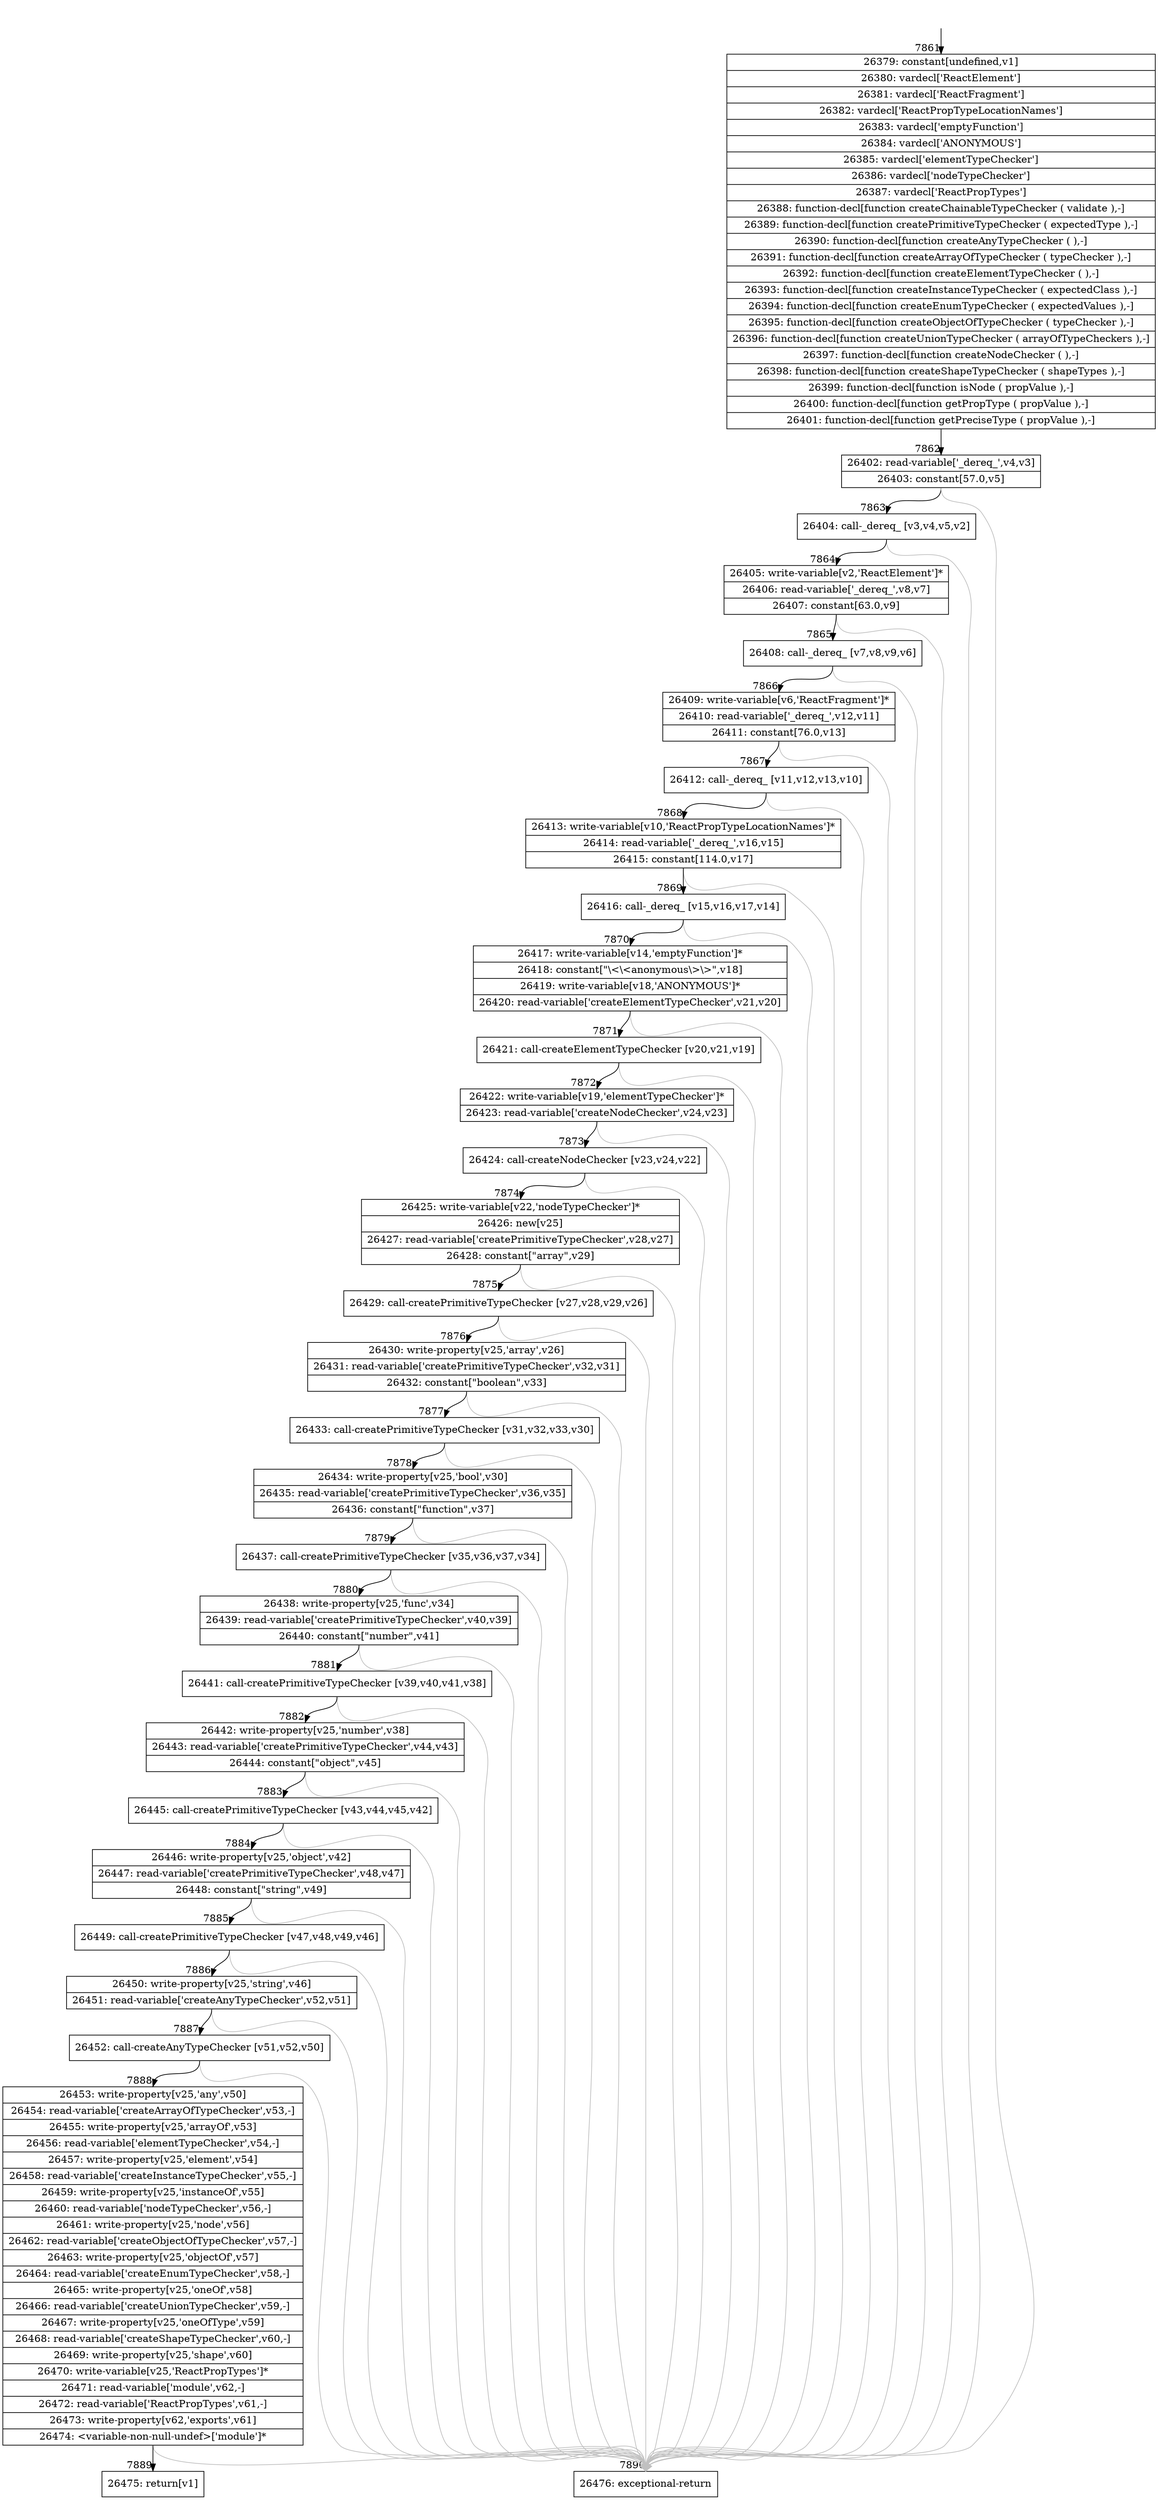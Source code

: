 digraph {
rankdir="TD"
BB_entry537[shape=none,label=""];
BB_entry537 -> BB7861 [tailport=s, headport=n, headlabel="    7861"]
BB7861 [shape=record label="{26379: constant[undefined,v1]|26380: vardecl['ReactElement']|26381: vardecl['ReactFragment']|26382: vardecl['ReactPropTypeLocationNames']|26383: vardecl['emptyFunction']|26384: vardecl['ANONYMOUS']|26385: vardecl['elementTypeChecker']|26386: vardecl['nodeTypeChecker']|26387: vardecl['ReactPropTypes']|26388: function-decl[function createChainableTypeChecker ( validate ),-]|26389: function-decl[function createPrimitiveTypeChecker ( expectedType ),-]|26390: function-decl[function createAnyTypeChecker ( ),-]|26391: function-decl[function createArrayOfTypeChecker ( typeChecker ),-]|26392: function-decl[function createElementTypeChecker ( ),-]|26393: function-decl[function createInstanceTypeChecker ( expectedClass ),-]|26394: function-decl[function createEnumTypeChecker ( expectedValues ),-]|26395: function-decl[function createObjectOfTypeChecker ( typeChecker ),-]|26396: function-decl[function createUnionTypeChecker ( arrayOfTypeCheckers ),-]|26397: function-decl[function createNodeChecker ( ),-]|26398: function-decl[function createShapeTypeChecker ( shapeTypes ),-]|26399: function-decl[function isNode ( propValue ),-]|26400: function-decl[function getPropType ( propValue ),-]|26401: function-decl[function getPreciseType ( propValue ),-]}" ] 
BB7861 -> BB7862 [tailport=s, headport=n, headlabel="      7862"]
BB7862 [shape=record label="{26402: read-variable['_dereq_',v4,v3]|26403: constant[57.0,v5]}" ] 
BB7862 -> BB7863 [tailport=s, headport=n, headlabel="      7863"]
BB7862 -> BB7890 [tailport=s, headport=n, color=gray, headlabel="      7890"]
BB7863 [shape=record label="{26404: call-_dereq_ [v3,v4,v5,v2]}" ] 
BB7863 -> BB7864 [tailport=s, headport=n, headlabel="      7864"]
BB7863 -> BB7890 [tailport=s, headport=n, color=gray]
BB7864 [shape=record label="{26405: write-variable[v2,'ReactElement']*|26406: read-variable['_dereq_',v8,v7]|26407: constant[63.0,v9]}" ] 
BB7864 -> BB7865 [tailport=s, headport=n, headlabel="      7865"]
BB7864 -> BB7890 [tailport=s, headport=n, color=gray]
BB7865 [shape=record label="{26408: call-_dereq_ [v7,v8,v9,v6]}" ] 
BB7865 -> BB7866 [tailport=s, headport=n, headlabel="      7866"]
BB7865 -> BB7890 [tailport=s, headport=n, color=gray]
BB7866 [shape=record label="{26409: write-variable[v6,'ReactFragment']*|26410: read-variable['_dereq_',v12,v11]|26411: constant[76.0,v13]}" ] 
BB7866 -> BB7867 [tailport=s, headport=n, headlabel="      7867"]
BB7866 -> BB7890 [tailport=s, headport=n, color=gray]
BB7867 [shape=record label="{26412: call-_dereq_ [v11,v12,v13,v10]}" ] 
BB7867 -> BB7868 [tailport=s, headport=n, headlabel="      7868"]
BB7867 -> BB7890 [tailport=s, headport=n, color=gray]
BB7868 [shape=record label="{26413: write-variable[v10,'ReactPropTypeLocationNames']*|26414: read-variable['_dereq_',v16,v15]|26415: constant[114.0,v17]}" ] 
BB7868 -> BB7869 [tailport=s, headport=n, headlabel="      7869"]
BB7868 -> BB7890 [tailport=s, headport=n, color=gray]
BB7869 [shape=record label="{26416: call-_dereq_ [v15,v16,v17,v14]}" ] 
BB7869 -> BB7870 [tailport=s, headport=n, headlabel="      7870"]
BB7869 -> BB7890 [tailport=s, headport=n, color=gray]
BB7870 [shape=record label="{26417: write-variable[v14,'emptyFunction']*|26418: constant[\"\\\<\\\<anonymous\\\>\\\>\",v18]|26419: write-variable[v18,'ANONYMOUS']*|26420: read-variable['createElementTypeChecker',v21,v20]}" ] 
BB7870 -> BB7871 [tailport=s, headport=n, headlabel="      7871"]
BB7870 -> BB7890 [tailport=s, headport=n, color=gray]
BB7871 [shape=record label="{26421: call-createElementTypeChecker [v20,v21,v19]}" ] 
BB7871 -> BB7872 [tailport=s, headport=n, headlabel="      7872"]
BB7871 -> BB7890 [tailport=s, headport=n, color=gray]
BB7872 [shape=record label="{26422: write-variable[v19,'elementTypeChecker']*|26423: read-variable['createNodeChecker',v24,v23]}" ] 
BB7872 -> BB7873 [tailport=s, headport=n, headlabel="      7873"]
BB7872 -> BB7890 [tailport=s, headport=n, color=gray]
BB7873 [shape=record label="{26424: call-createNodeChecker [v23,v24,v22]}" ] 
BB7873 -> BB7874 [tailport=s, headport=n, headlabel="      7874"]
BB7873 -> BB7890 [tailport=s, headport=n, color=gray]
BB7874 [shape=record label="{26425: write-variable[v22,'nodeTypeChecker']*|26426: new[v25]|26427: read-variable['createPrimitiveTypeChecker',v28,v27]|26428: constant[\"array\",v29]}" ] 
BB7874 -> BB7875 [tailport=s, headport=n, headlabel="      7875"]
BB7874 -> BB7890 [tailport=s, headport=n, color=gray]
BB7875 [shape=record label="{26429: call-createPrimitiveTypeChecker [v27,v28,v29,v26]}" ] 
BB7875 -> BB7876 [tailport=s, headport=n, headlabel="      7876"]
BB7875 -> BB7890 [tailport=s, headport=n, color=gray]
BB7876 [shape=record label="{26430: write-property[v25,'array',v26]|26431: read-variable['createPrimitiveTypeChecker',v32,v31]|26432: constant[\"boolean\",v33]}" ] 
BB7876 -> BB7877 [tailport=s, headport=n, headlabel="      7877"]
BB7876 -> BB7890 [tailport=s, headport=n, color=gray]
BB7877 [shape=record label="{26433: call-createPrimitiveTypeChecker [v31,v32,v33,v30]}" ] 
BB7877 -> BB7878 [tailport=s, headport=n, headlabel="      7878"]
BB7877 -> BB7890 [tailport=s, headport=n, color=gray]
BB7878 [shape=record label="{26434: write-property[v25,'bool',v30]|26435: read-variable['createPrimitiveTypeChecker',v36,v35]|26436: constant[\"function\",v37]}" ] 
BB7878 -> BB7879 [tailport=s, headport=n, headlabel="      7879"]
BB7878 -> BB7890 [tailport=s, headport=n, color=gray]
BB7879 [shape=record label="{26437: call-createPrimitiveTypeChecker [v35,v36,v37,v34]}" ] 
BB7879 -> BB7880 [tailport=s, headport=n, headlabel="      7880"]
BB7879 -> BB7890 [tailport=s, headport=n, color=gray]
BB7880 [shape=record label="{26438: write-property[v25,'func',v34]|26439: read-variable['createPrimitiveTypeChecker',v40,v39]|26440: constant[\"number\",v41]}" ] 
BB7880 -> BB7881 [tailport=s, headport=n, headlabel="      7881"]
BB7880 -> BB7890 [tailport=s, headport=n, color=gray]
BB7881 [shape=record label="{26441: call-createPrimitiveTypeChecker [v39,v40,v41,v38]}" ] 
BB7881 -> BB7882 [tailport=s, headport=n, headlabel="      7882"]
BB7881 -> BB7890 [tailport=s, headport=n, color=gray]
BB7882 [shape=record label="{26442: write-property[v25,'number',v38]|26443: read-variable['createPrimitiveTypeChecker',v44,v43]|26444: constant[\"object\",v45]}" ] 
BB7882 -> BB7883 [tailport=s, headport=n, headlabel="      7883"]
BB7882 -> BB7890 [tailport=s, headport=n, color=gray]
BB7883 [shape=record label="{26445: call-createPrimitiveTypeChecker [v43,v44,v45,v42]}" ] 
BB7883 -> BB7884 [tailport=s, headport=n, headlabel="      7884"]
BB7883 -> BB7890 [tailport=s, headport=n, color=gray]
BB7884 [shape=record label="{26446: write-property[v25,'object',v42]|26447: read-variable['createPrimitiveTypeChecker',v48,v47]|26448: constant[\"string\",v49]}" ] 
BB7884 -> BB7885 [tailport=s, headport=n, headlabel="      7885"]
BB7884 -> BB7890 [tailport=s, headport=n, color=gray]
BB7885 [shape=record label="{26449: call-createPrimitiveTypeChecker [v47,v48,v49,v46]}" ] 
BB7885 -> BB7886 [tailport=s, headport=n, headlabel="      7886"]
BB7885 -> BB7890 [tailport=s, headport=n, color=gray]
BB7886 [shape=record label="{26450: write-property[v25,'string',v46]|26451: read-variable['createAnyTypeChecker',v52,v51]}" ] 
BB7886 -> BB7887 [tailport=s, headport=n, headlabel="      7887"]
BB7886 -> BB7890 [tailport=s, headport=n, color=gray]
BB7887 [shape=record label="{26452: call-createAnyTypeChecker [v51,v52,v50]}" ] 
BB7887 -> BB7888 [tailport=s, headport=n, headlabel="      7888"]
BB7887 -> BB7890 [tailport=s, headport=n, color=gray]
BB7888 [shape=record label="{26453: write-property[v25,'any',v50]|26454: read-variable['createArrayOfTypeChecker',v53,-]|26455: write-property[v25,'arrayOf',v53]|26456: read-variable['elementTypeChecker',v54,-]|26457: write-property[v25,'element',v54]|26458: read-variable['createInstanceTypeChecker',v55,-]|26459: write-property[v25,'instanceOf',v55]|26460: read-variable['nodeTypeChecker',v56,-]|26461: write-property[v25,'node',v56]|26462: read-variable['createObjectOfTypeChecker',v57,-]|26463: write-property[v25,'objectOf',v57]|26464: read-variable['createEnumTypeChecker',v58,-]|26465: write-property[v25,'oneOf',v58]|26466: read-variable['createUnionTypeChecker',v59,-]|26467: write-property[v25,'oneOfType',v59]|26468: read-variable['createShapeTypeChecker',v60,-]|26469: write-property[v25,'shape',v60]|26470: write-variable[v25,'ReactPropTypes']*|26471: read-variable['module',v62,-]|26472: read-variable['ReactPropTypes',v61,-]|26473: write-property[v62,'exports',v61]|26474: \<variable-non-null-undef\>['module']*}" ] 
BB7888 -> BB7889 [tailport=s, headport=n, headlabel="      7889"]
BB7888 -> BB7890 [tailport=s, headport=n, color=gray]
BB7889 [shape=record label="{26475: return[v1]}" ] 
BB7890 [shape=record label="{26476: exceptional-return}" ] 
//#$~ 13820
}
